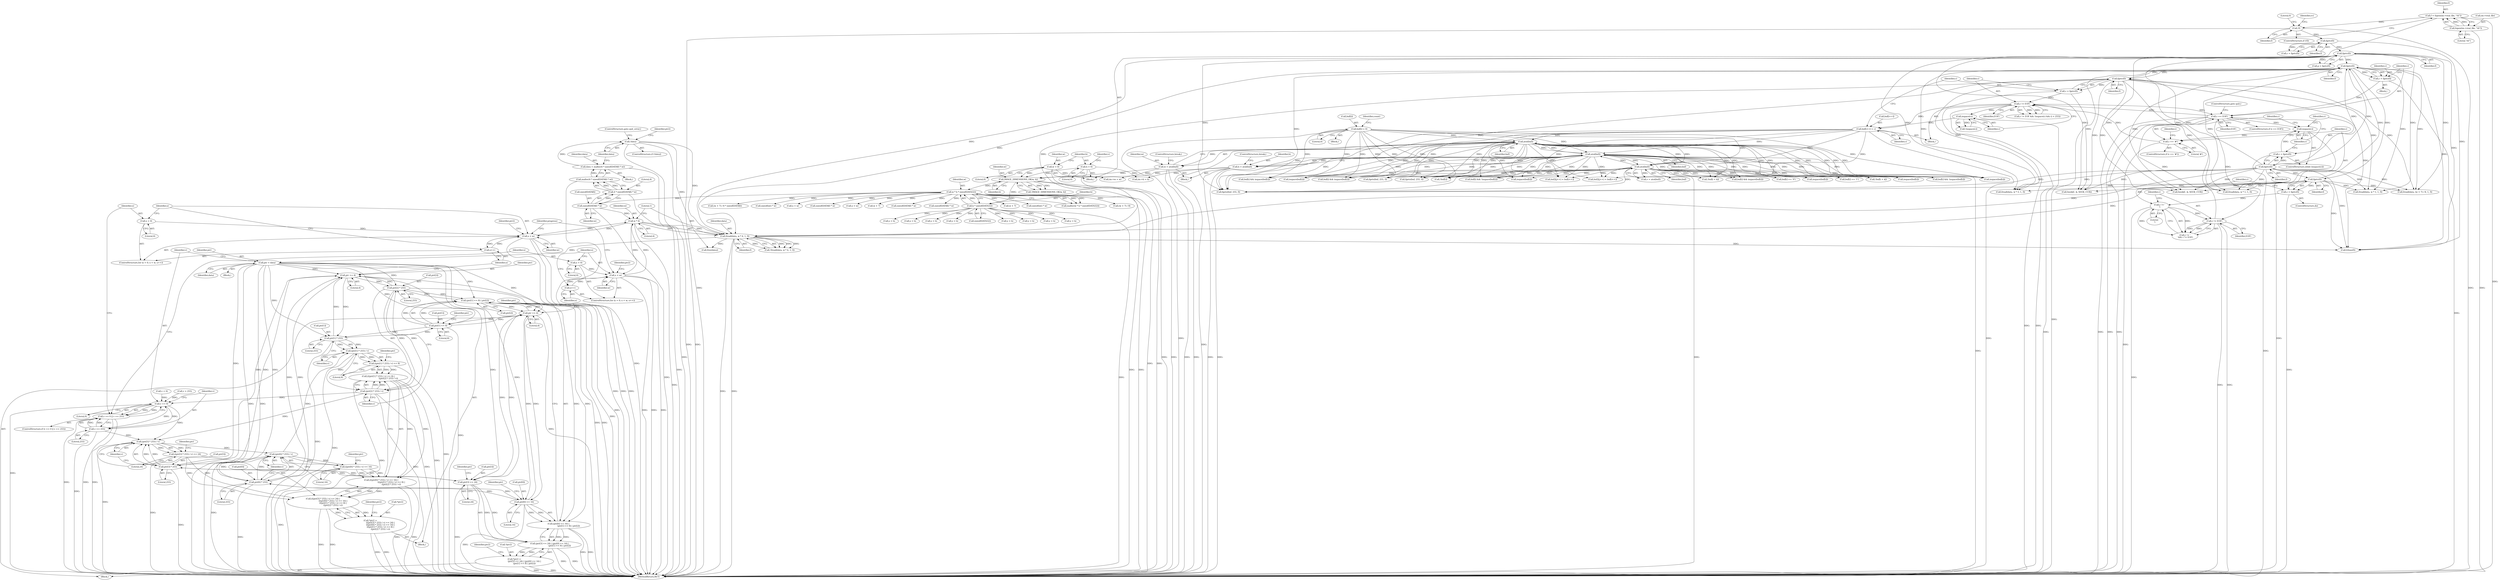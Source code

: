 digraph "0_enlightment_c21beaf1780cf3ca291735ae7d58a3dde63277a2@pointer" {
"1001729" [label="(Call,ptr += 4)"];
"1001721" [label="(Call,ptr[2] * 255)"];
"1001729" [label="(Call,ptr += 4)"];
"1001713" [label="(Call,ptr[1] * 255)"];
"1001662" [label="(Call,ptr[1] << 8)"];
"1001672" [label="(Call,ptr += 4)"];
"1001650" [label="(Call,ptr[3] << 24)"];
"1001693" [label="(Call,ptr[3] * 255)"];
"1001624" [label="(Call,ptr = data)"];
"1001616" [label="(Call,fread(data, w * 4, 1, f))"];
"1001596" [label="(Call,!data)"];
"1001586" [label="(Call,data = malloc(4 * sizeof(DATA8) * w))"];
"1001588" [label="(Call,malloc(4 * sizeof(DATA8) * w))"];
"1001589" [label="(Call,4 * sizeof(DATA8) * w)"];
"1001591" [label="(Call,sizeof(DATA8) * w)"];
"1000427" [label="(Call,w * h * sizeof(DATA32))"];
"1000345" [label="(Call,IMAGE_DIMENSIONS_OK(w, h))"];
"1000149" [label="(Call,w = 0)"];
"1000307" [label="(Call,w = atoi(buf))"];
"1000309" [label="(Call,atoi(buf))"];
"1000283" [label="(Call,buf[i++] = c)"];
"1000277" [label="(Call,isspace(c))"];
"1000272" [label="(Call,c != EOF)"];
"1000289" [label="(Call,c = fgetc(f))"];
"1000291" [label="(Call,fgetc(f))"];
"1000233" [label="(Call,fgetc(f))"];
"1000255" [label="(Call,fgetc(f))"];
"1000245" [label="(Call,fgetc(f))"];
"1000201" [label="(Call,fgetc(f))"];
"1000192" [label="(Call,fgetc(f))"];
"1000183" [label="(Call,!f)"];
"1000175" [label="(Call,f = fopen(im->real_file, \"rb\"))"];
"1000177" [label="(Call,fopen(im->real_file, \"rb\"))"];
"1000248" [label="(Call,c == '#')"];
"1000241" [label="(Call,isspace(c))"];
"1000236" [label="(Call,c == EOF)"];
"1000231" [label="(Call,c = fgetc(f))"];
"1000261" [label="(Call,c != EOF)"];
"1000258" [label="(Call,c != '\n')"];
"1000253" [label="(Call,c = fgetc(f))"];
"1000243" [label="(Call,c = fgetc(f))"];
"1000315" [label="(Call,atoi(buf))"];
"1000296" [label="(Call,buf[i] = 0)"];
"1000321" [label="(Call,atoi(buf))"];
"1000153" [label="(Call,h = 0)"];
"1000313" [label="(Call,h = atoi(buf))"];
"1000429" [label="(Call,h * sizeof(DATA32))"];
"1001618" [label="(Call,w * 4)"];
"1001681" [label="(Call,x < w)"];
"1001678" [label="(Call,x = 0)"];
"1001684" [label="(Call,x++)"];
"1001640" [label="(Call,x < w)"];
"1001637" [label="(Call,x = 0)"];
"1001643" [label="(Call,x++)"];
"1001661" [label="(Call,(ptr[1] << 8) | ptr[2])"];
"1001656" [label="(Call,ptr[0] << 16)"];
"1001703" [label="(Call,ptr[0] * 255)"];
"1001649" [label="(Call,(ptr[3] << 24) | (ptr[0] << 16) |\n                               (ptr[1] << 8) | ptr[2])"];
"1001646" [label="(Call,*ptr2 =\n                               (ptr[3] << 24) | (ptr[0] << 16) |\n                               (ptr[1] << 8) | ptr[2])"];
"1001655" [label="(Call,(ptr[0] << 16) |\n                               (ptr[1] << 8) | ptr[2])"];
"1001702" [label="(Call,(ptr[0] * 255) / v)"];
"1001701" [label="(Call,((ptr[0] * 255) / v) << 16)"];
"1001700" [label="(Call,(((ptr[0] * 255) / v) << 16) |\n                               (((ptr[1] * 255) / v) << 8) |\n                               ((ptr[2] * 255) / v))"];
"1001690" [label="(Call,(((ptr[3] * 255) / v) << 24) |\n                               (((ptr[0] * 255) / v) << 16) |\n                               (((ptr[1] * 255) / v) << 8) |\n                               ((ptr[2] * 255) / v))"];
"1001687" [label="(Call,*ptr2 =\n                               (((ptr[3] * 255) / v) << 24) |\n                               (((ptr[0] * 255) / v) << 16) |\n                               (((ptr[1] * 255) / v) << 8) |\n                               ((ptr[2] * 255) / v))"];
"1001712" [label="(Call,(ptr[1] * 255) / v)"];
"1001711" [label="(Call,((ptr[1] * 255) / v) << 8)"];
"1001710" [label="(Call,(((ptr[1] * 255) / v) << 8) |\n                               ((ptr[2] * 255) / v))"];
"1001720" [label="(Call,(ptr[2] * 255) / v)"];
"1001629" [label="(Call,v == 0)"];
"1001628" [label="(Call,v == 0 || v == 255)"];
"1001632" [label="(Call,v == 255)"];
"1001692" [label="(Call,(ptr[3] * 255) / v)"];
"1001691" [label="(Call,((ptr[3] * 255) / v) << 24)"];
"1001714" [label="(Call,ptr[1])"];
"1000426" [label="(Call,malloc(w * h * sizeof(DATA32)))"];
"1000230" [label="(Block,)"];
"1001658" [label="(Identifier,ptr)"];
"1001650" [label="(Call,ptr[3] << 24)"];
"1000486" [label="(Call,buf[i] && isspace(buf[i]))"];
"1001587" [label="(Identifier,data)"];
"1001592" [label="(Call,sizeof(DATA8))"];
"1000890" [label="(Call,isspace(buf[i]))"];
"1001634" [label="(Literal,255)"];
"1001057" [label="(Call,y < h)"];
"1000273" [label="(Identifier,c)"];
"1000329" [label="(Call,v > 255)"];
"1000317" [label="(ControlStructure,break;)"];
"1001683" [label="(Identifier,w)"];
"1001067" [label="(Call,(w + 7) / 8)"];
"1001624" [label="(Call,ptr = data)"];
"1000811" [label="(Call,y < h)"];
"1001719" [label="(Literal,8)"];
"1001645" [label="(Block,)"];
"1001626" [label="(Identifier,data)"];
"1001617" [label="(Identifier,data)"];
"1000885" [label="(Call,buf[i] && !isspace(buf[i]))"];
"1000310" [label="(Identifier,buf)"];
"1000284" [label="(Call,buf[i++])"];
"1001693" [label="(Call,ptr[3] * 255)"];
"1001595" [label="(ControlStructure,if (!data))"];
"1000427" [label="(Call,w * h * sizeof(DATA32))"];
"1000276" [label="(Call,!isspace(c))"];
"1000149" [label="(Call,w = 0)"];
"1000253" [label="(Call,c = fgetc(f))"];
"1001324" [label="(Call,fread(data, w * 3, 1, f))"];
"1000616" [label="(Call,fgets(buf, 255, f))"];
"1001677" [label="(ControlStructure,for (x = 0; x < w; x++))"];
"1001763" [label="(Call,free(data))"];
"1001718" [label="(Identifier,v)"];
"1000490" [label="(Call,isspace(buf[i]))"];
"1000245" [label="(Call,fgetc(f))"];
"1001597" [label="(Identifier,data)"];
"1000235" [label="(ControlStructure,if (c == EOF))"];
"1000260" [label="(Literal,'\n')"];
"1001679" [label="(Identifier,x)"];
"1001646" [label="(Call,*ptr2 =\n                               (ptr[3] << 24) | (ptr[0] << 16) |\n                               (ptr[1] << 8) | ptr[2])"];
"1000646" [label="(Call,buf2[j++] = buf[i++])"];
"1001660" [label="(Literal,16)"];
"1001671" [label="(Identifier,ptr2)"];
"1001707" [label="(Literal,255)"];
"1001622" [label="(Identifier,f)"];
"1001598" [label="(ControlStructure,goto quit_error;)"];
"1000244" [label="(Identifier,c)"];
"1001722" [label="(Call,ptr[2])"];
"1000190" [label="(Call,c = fgetc(f))"];
"1000307" [label="(Call,w = atoi(buf))"];
"1001725" [label="(Literal,255)"];
"1001692" [label="(Call,(ptr[3] * 255) / v)"];
"1000878" [label="(Call,isspace(buf[i]))"];
"1001770" [label="(MethodReturn,RET)"];
"1001730" [label="(Identifier,ptr)"];
"1000291" [label="(Call,fgetc(f))"];
"1001726" [label="(Identifier,v)"];
"1000258" [label="(Call,c != '\n')"];
"1001641" [label="(Identifier,x)"];
"1001637" [label="(Call,x = 0)"];
"1001667" [label="(Call,ptr[2])"];
"1000239" [label="(ControlStructure,goto quit;)"];
"1001639" [label="(Literal,0)"];
"1000201" [label="(Call,fgetc(f))"];
"1001644" [label="(Identifier,x)"];
"1000637" [label="(Call,buf[i] && !isspace(buf[i]))"];
"1001710" [label="(Call,(((ptr[1] * 255) / v) << 8) |\n                               ((ptr[2] * 255) / v))"];
"1001713" [label="(Call,ptr[1] * 255)"];
"1000246" [label="(Identifier,f)"];
"1000178" [label="(Call,im->real_file)"];
"1000271" [label="(Call,c != EOF && !isspace(c) && (i < 255))"];
"1001036" [label="(Call,(w + 7) / 8 * sizeof(DATA8))"];
"1001721" [label="(Call,ptr[2] * 255)"];
"1000598" [label="(Call,!buf[i + k])"];
"1000546" [label="(Call,sizeof(int) * w)"];
"1000272" [label="(Call,c != EOF)"];
"1000155" [label="(Literal,0)"];
"1000302" [label="(Identifier,count)"];
"1000186" [label="(Literal,0)"];
"1001672" [label="(Call,ptr += 4)"];
"1001654" [label="(Literal,24)"];
"1001600" [label="(Identifier,ptr2)"];
"1001640" [label="(Call,x < w)"];
"1001655" [label="(Call,(ptr[0] << 16) |\n                               (ptr[1] << 8) | ptr[2])"];
"1001629" [label="(Call,v == 0)"];
"1001661" [label="(Call,(ptr[1] << 8) | ptr[2])"];
"1000193" [label="(Identifier,f)"];
"1000513" [label="(Call,buf[i] == '0')"];
"1000338" [label="(Call,im->h = h)"];
"1001702" [label="(Call,(ptr[0] * 255) / v)"];
"1001596" [label="(Call,!data)"];
"1000300" [label="(Literal,0)"];
"1001717" [label="(Literal,255)"];
"1000642" [label="(Call,isspace(buf[i]))"];
"1000274" [label="(Identifier,EOF)"];
"1000261" [label="(Call,c != EOF)"];
"1000248" [label="(Call,c == '#')"];
"1000455" [label="(Call,y < h)"];
"1001632" [label="(Call,v == 255)"];
"1001065" [label="(Call,fread(data, (w + 7) / 8, 1, f))"];
"1000309" [label="(Call,atoi(buf))"];
"1001699" [label="(Literal,24)"];
"1000465" [label="(Call,x < w)"];
"1000238" [label="(Identifier,EOF)"];
"1000296" [label="(Call,buf[i] = 0)"];
"1001689" [label="(Identifier,ptr2)"];
"1001685" [label="(Identifier,x)"];
"1000181" [label="(Literal,\"rb\")"];
"1001680" [label="(Literal,0)"];
"1000154" [label="(Identifier,h)"];
"1000199" [label="(Call,p = fgetc(f))"];
"1000242" [label="(Identifier,c)"];
"1000315" [label="(Call,atoi(buf))"];
"1001638" [label="(Identifier,x)"];
"1001709" [label="(Literal,16)"];
"1001729" [label="(Call,ptr += 4)"];
"1001299" [label="(Call,sizeof(DATA8) * w)"];
"1000429" [label="(Call,h * sizeof(DATA32))"];
"1000177" [label="(Call,fopen(im->real_file, \"rb\"))"];
"1000241" [label="(Call,isspace(c))"];
"1001616" [label="(Call,fread(data, w * 4, 1, f))"];
"1001636" [label="(ControlStructure,for (x = 0; x < w; x++))"];
"1000237" [label="(Identifier,c)"];
"1000176" [label="(Identifier,f)"];
"1001657" [label="(Call,ptr[0])"];
"1000428" [label="(Identifier,w)"];
"1001169" [label="(Call,y < h)"];
"1001618" [label="(Call,w * 4)"];
"1001642" [label="(Identifier,w)"];
"1001625" [label="(Identifier,ptr)"];
"1001674" [label="(Literal,4)"];
"1000247" [label="(ControlStructure,if (c == '#'))"];
"1000431" [label="(Call,sizeof(DATA32))"];
"1001688" [label="(Call,*ptr2)"];
"1001619" [label="(Identifier,w)"];
"1000134" [label="(Block,)"];
"1000236" [label="(Call,c == EOF)"];
"1001588" [label="(Call,malloc(4 * sizeof(DATA8) * w))"];
"1001666" [label="(Literal,8)"];
"1000321" [label="(Call,atoi(buf))"];
"1000502" [label="(Call,buf[i] == '1')"];
"1001700" [label="(Call,(((ptr[0] * 255) / v) << 16) |\n                               (((ptr[1] * 255) / v) << 8) |\n                               ((ptr[2] * 255) / v))"];
"1000234" [label="(Identifier,f)"];
"1000277" [label="(Call,isspace(c))"];
"1001711" [label="(Call,((ptr[1] * 255) / v) << 8)"];
"1001631" [label="(Literal,0)"];
"1000345" [label="(Call,IMAGE_DIMENSIONS_OK(w, h))"];
"1001082" [label="(Call,x < w)"];
"1000288" [label="(Identifier,c)"];
"1000290" [label="(Identifier,c)"];
"1001620" [label="(Literal,4)"];
"1000314" [label="(Identifier,h)"];
"1000344" [label="(Call,!IMAGE_DIMENSIONS_OK(w, h))"];
"1000894" [label="(Call,buf2[j++] = buf[i++])"];
"1001766" [label="(Call,fclose(f))"];
"1000254" [label="(Identifier,c)"];
"1000322" [label="(Identifier,buf)"];
"1001608" [label="(Call,y < h)"];
"1001723" [label="(Identifier,ptr)"];
"1000233" [label="(Call,fgetc(f))"];
"1001715" [label="(Identifier,ptr)"];
"1000202" [label="(Identifier,f)"];
"1001731" [label="(Literal,4)"];
"1000192" [label="(Call,fgetc(f))"];
"1000240" [label="(ControlStructure,while (isspace(c)))"];
"1001691" [label="(Call,((ptr[3] * 255) / v) << 24)"];
"1001621" [label="(Literal,1)"];
"1001068" [label="(Call,w + 7)"];
"1000347" [label="(Identifier,h)"];
"1000856" [label="(Call,fseek(f, -k, SEEK_CUR))"];
"1000295" [label="(Block,)"];
"1000150" [label="(Identifier,w)"];
"1001643" [label="(Call,x++)"];
"1000874" [label="(Call,buf[i] && isspace(buf[i]))"];
"1001615" [label="(Call,!fread(data, w * 4, 1, f))"];
"1001649" [label="(Call,(ptr[3] << 24) | (ptr[0] << 16) |\n                               (ptr[1] << 8) | ptr[2])"];
"1000268" [label="(Identifier,i)"];
"1001681" [label="(Call,x < w)"];
"1001465" [label="(Call,y < h)"];
"1001673" [label="(Identifier,ptr)"];
"1001697" [label="(Literal,255)"];
"1001590" [label="(Literal,4)"];
"1000278" [label="(Identifier,c)"];
"1000316" [label="(Identifier,buf)"];
"1001037" [label="(Call,w + 7)"];
"1000232" [label="(Identifier,c)"];
"1000569" [label="(Call,y < h)"];
"1001648" [label="(Identifier,ptr2)"];
"1001647" [label="(Call,*ptr2)"];
"1000257" [label="(Call,c != '\n' && c != EOF)"];
"1000255" [label="(Call,fgetc(f))"];
"1001594" [label="(Identifier,w)"];
"1001656" [label="(Call,ptr[0] << 16)"];
"1000333" [label="(Call,im->w = w)"];
"1000846" [label="(Call,!buf[i + k])"];
"1000259" [label="(Identifier,c)"];
"1001686" [label="(Block,)"];
"1000630" [label="(Call,isspace(buf[i]))"];
"1001690" [label="(Call,(((ptr[3] * 255) / v) << 24) |\n                               (((ptr[0] * 255) / v) << 16) |\n                               (((ptr[1] * 255) / v) << 8) |\n                               ((ptr[2] * 255) / v))"];
"1001728" [label="(Identifier,ptr2)"];
"1001613" [label="(Block,)"];
"1000283" [label="(Call,buf[i++] = c)"];
"1000231" [label="(Call,c = fgetc(f))"];
"1000158" [label="(Identifier,v)"];
"1001591" [label="(Call,sizeof(DATA8) * w)"];
"1000175" [label="(Call,f = fopen(im->real_file, \"rb\"))"];
"1001633" [label="(Identifier,v)"];
"1000864" [label="(Call,fgets(buf, 255, f))"];
"1001712" [label="(Call,(ptr[1] * 255) / v)"];
"1000346" [label="(Identifier,w)"];
"1000183" [label="(Call,!f)"];
"1001662" [label="(Call,ptr[1] << 8)"];
"1000319" [label="(Call,v = atoi(buf))"];
"1000153" [label="(Call,h = 0)"];
"1000263" [label="(Identifier,EOF)"];
"1001703" [label="(Call,ptr[0] * 255)"];
"1001651" [label="(Call,ptr[3])"];
"1000311" [label="(ControlStructure,break;)"];
"1001586" [label="(Call,data = malloc(4 * sizeof(DATA8) * w))"];
"1000262" [label="(Identifier,c)"];
"1001704" [label="(Call,ptr[0])"];
"1000249" [label="(Identifier,c)"];
"1001473" [label="(Call,fread(data, w * 1, 1, f))"];
"1001630" [label="(Identifier,v)"];
"1000256" [label="(Identifier,f)"];
"1000188" [label="(Identifier,rc)"];
"1000477" [label="(Call,fgets(buf, 255, f))"];
"1001664" [label="(Identifier,ptr)"];
"1001698" [label="(Identifier,v)"];
"1001152" [label="(Call,sizeof(DATA8) * w)"];
"1000313" [label="(Call,h = atoi(buf))"];
"1000282" [label="(Block,)"];
"1000182" [label="(ControlStructure,if (!f))"];
"1001448" [label="(Call,sizeof(DATA8) * w)"];
"1000441" [label="(Block,)"];
"1001628" [label="(Call,v == 0 || v == 255)"];
"1001177" [label="(Call,fread(data, w * 1, 1, f))"];
"1000788" [label="(Call,sizeof(int) * w)"];
"1000608" [label="(Call,fseek(f, -k, SEEK_CUR))"];
"1000151" [label="(Literal,0)"];
"1001734" [label="(Identifier,progress)"];
"1001627" [label="(ControlStructure,if (v == 0 || v == 255))"];
"1001684" [label="(Call,x++)"];
"1001316" [label="(Call,y < h)"];
"1001663" [label="(Call,ptr[1])"];
"1000289" [label="(Call,c = fgetc(f))"];
"1000470" [label="(Call,!buf[i])"];
"1001678" [label="(Call,x = 0)"];
"1000243" [label="(Call,c = fgetc(f))"];
"1000184" [label="(Identifier,f)"];
"1001694" [label="(Call,ptr[3])"];
"1000326" [label="(Call,v < 0)"];
"1001687" [label="(Call,*ptr2 =\n                               (((ptr[3] * 255) / v) << 24) |\n                               (((ptr[0] * 255) / v) << 16) |\n                               (((ptr[1] * 255) / v) << 8) |\n                               ((ptr[2] * 255) / v))"];
"1000626" [label="(Call,buf[i] && isspace(buf[i]))"];
"1001705" [label="(Identifier,ptr)"];
"1000292" [label="(Identifier,f)"];
"1001708" [label="(Identifier,v)"];
"1001589" [label="(Call,4 * sizeof(DATA8) * w)"];
"1000297" [label="(Call,buf[i])"];
"1001701" [label="(Call,((ptr[0] * 255) / v) << 16)"];
"1000250" [label="(Literal,'#')"];
"1000305" [label="(Block,)"];
"1000430" [label="(Identifier,h)"];
"1001720" [label="(Call,(ptr[2] * 255) / v)"];
"1001668" [label="(Identifier,ptr)"];
"1000308" [label="(Identifier,w)"];
"1001682" [label="(Identifier,x)"];
"1000252" [label="(ControlStructure,do)"];
"1001729" -> "1001686"  [label="AST: "];
"1001729" -> "1001731"  [label="CFG: "];
"1001730" -> "1001729"  [label="AST: "];
"1001731" -> "1001729"  [label="AST: "];
"1001685" -> "1001729"  [label="CFG: "];
"1001729" -> "1001770"  [label="DDG: "];
"1001729" -> "1001693"  [label="DDG: "];
"1001729" -> "1001703"  [label="DDG: "];
"1001729" -> "1001713"  [label="DDG: "];
"1001729" -> "1001721"  [label="DDG: "];
"1001721" -> "1001729"  [label="DDG: "];
"1001713" -> "1001729"  [label="DDG: "];
"1001703" -> "1001729"  [label="DDG: "];
"1001693" -> "1001729"  [label="DDG: "];
"1001624" -> "1001729"  [label="DDG: "];
"1001721" -> "1001720"  [label="AST: "];
"1001721" -> "1001725"  [label="CFG: "];
"1001722" -> "1001721"  [label="AST: "];
"1001725" -> "1001721"  [label="AST: "];
"1001726" -> "1001721"  [label="CFG: "];
"1001721" -> "1001770"  [label="DDG: "];
"1001721" -> "1001661"  [label="DDG: "];
"1001721" -> "1001720"  [label="DDG: "];
"1001721" -> "1001720"  [label="DDG: "];
"1001661" -> "1001721"  [label="DDG: "];
"1001624" -> "1001721"  [label="DDG: "];
"1001713" -> "1001712"  [label="AST: "];
"1001713" -> "1001717"  [label="CFG: "];
"1001714" -> "1001713"  [label="AST: "];
"1001717" -> "1001713"  [label="AST: "];
"1001718" -> "1001713"  [label="CFG: "];
"1001713" -> "1001770"  [label="DDG: "];
"1001713" -> "1001662"  [label="DDG: "];
"1001713" -> "1001712"  [label="DDG: "];
"1001713" -> "1001712"  [label="DDG: "];
"1001662" -> "1001713"  [label="DDG: "];
"1001624" -> "1001713"  [label="DDG: "];
"1001662" -> "1001661"  [label="AST: "];
"1001662" -> "1001666"  [label="CFG: "];
"1001663" -> "1001662"  [label="AST: "];
"1001666" -> "1001662"  [label="AST: "];
"1001668" -> "1001662"  [label="CFG: "];
"1001662" -> "1001770"  [label="DDG: "];
"1001662" -> "1001661"  [label="DDG: "];
"1001662" -> "1001661"  [label="DDG: "];
"1001672" -> "1001662"  [label="DDG: "];
"1001624" -> "1001662"  [label="DDG: "];
"1001662" -> "1001672"  [label="DDG: "];
"1001672" -> "1001645"  [label="AST: "];
"1001672" -> "1001674"  [label="CFG: "];
"1001673" -> "1001672"  [label="AST: "];
"1001674" -> "1001672"  [label="AST: "];
"1001644" -> "1001672"  [label="CFG: "];
"1001672" -> "1001770"  [label="DDG: "];
"1001672" -> "1001650"  [label="DDG: "];
"1001672" -> "1001656"  [label="DDG: "];
"1001672" -> "1001661"  [label="DDG: "];
"1001650" -> "1001672"  [label="DDG: "];
"1001661" -> "1001672"  [label="DDG: "];
"1001624" -> "1001672"  [label="DDG: "];
"1001656" -> "1001672"  [label="DDG: "];
"1001650" -> "1001649"  [label="AST: "];
"1001650" -> "1001654"  [label="CFG: "];
"1001651" -> "1001650"  [label="AST: "];
"1001654" -> "1001650"  [label="AST: "];
"1001658" -> "1001650"  [label="CFG: "];
"1001650" -> "1001770"  [label="DDG: "];
"1001650" -> "1001649"  [label="DDG: "];
"1001650" -> "1001649"  [label="DDG: "];
"1001693" -> "1001650"  [label="DDG: "];
"1001624" -> "1001650"  [label="DDG: "];
"1001650" -> "1001693"  [label="DDG: "];
"1001693" -> "1001692"  [label="AST: "];
"1001693" -> "1001697"  [label="CFG: "];
"1001694" -> "1001693"  [label="AST: "];
"1001697" -> "1001693"  [label="AST: "];
"1001698" -> "1001693"  [label="CFG: "];
"1001693" -> "1001770"  [label="DDG: "];
"1001693" -> "1001692"  [label="DDG: "];
"1001693" -> "1001692"  [label="DDG: "];
"1001624" -> "1001693"  [label="DDG: "];
"1001624" -> "1001613"  [label="AST: "];
"1001624" -> "1001626"  [label="CFG: "];
"1001625" -> "1001624"  [label="AST: "];
"1001626" -> "1001624"  [label="AST: "];
"1001630" -> "1001624"  [label="CFG: "];
"1001624" -> "1001770"  [label="DDG: "];
"1001624" -> "1001770"  [label="DDG: "];
"1001616" -> "1001624"  [label="DDG: "];
"1001624" -> "1001656"  [label="DDG: "];
"1001624" -> "1001661"  [label="DDG: "];
"1001624" -> "1001703"  [label="DDG: "];
"1001616" -> "1001615"  [label="AST: "];
"1001616" -> "1001622"  [label="CFG: "];
"1001617" -> "1001616"  [label="AST: "];
"1001618" -> "1001616"  [label="AST: "];
"1001621" -> "1001616"  [label="AST: "];
"1001622" -> "1001616"  [label="AST: "];
"1001615" -> "1001616"  [label="CFG: "];
"1001616" -> "1001770"  [label="DDG: "];
"1001616" -> "1001770"  [label="DDG: "];
"1001616" -> "1001615"  [label="DDG: "];
"1001616" -> "1001615"  [label="DDG: "];
"1001616" -> "1001615"  [label="DDG: "];
"1001616" -> "1001615"  [label="DDG: "];
"1001596" -> "1001616"  [label="DDG: "];
"1001618" -> "1001616"  [label="DDG: "];
"1001618" -> "1001616"  [label="DDG: "];
"1000291" -> "1001616"  [label="DDG: "];
"1000233" -> "1001616"  [label="DDG: "];
"1000255" -> "1001616"  [label="DDG: "];
"1000245" -> "1001616"  [label="DDG: "];
"1000201" -> "1001616"  [label="DDG: "];
"1001616" -> "1001763"  [label="DDG: "];
"1001616" -> "1001766"  [label="DDG: "];
"1001596" -> "1001595"  [label="AST: "];
"1001596" -> "1001597"  [label="CFG: "];
"1001597" -> "1001596"  [label="AST: "];
"1001598" -> "1001596"  [label="CFG: "];
"1001600" -> "1001596"  [label="CFG: "];
"1001596" -> "1001770"  [label="DDG: "];
"1001596" -> "1001770"  [label="DDG: "];
"1001586" -> "1001596"  [label="DDG: "];
"1001596" -> "1001763"  [label="DDG: "];
"1001586" -> "1000441"  [label="AST: "];
"1001586" -> "1001588"  [label="CFG: "];
"1001587" -> "1001586"  [label="AST: "];
"1001588" -> "1001586"  [label="AST: "];
"1001597" -> "1001586"  [label="CFG: "];
"1001586" -> "1001770"  [label="DDG: "];
"1001588" -> "1001586"  [label="DDG: "];
"1001588" -> "1001589"  [label="CFG: "];
"1001589" -> "1001588"  [label="AST: "];
"1001588" -> "1001770"  [label="DDG: "];
"1001589" -> "1001588"  [label="DDG: "];
"1001589" -> "1001588"  [label="DDG: "];
"1001589" -> "1001591"  [label="CFG: "];
"1001590" -> "1001589"  [label="AST: "];
"1001591" -> "1001589"  [label="AST: "];
"1001589" -> "1001770"  [label="DDG: "];
"1001591" -> "1001589"  [label="DDG: "];
"1001591" -> "1001594"  [label="CFG: "];
"1001592" -> "1001591"  [label="AST: "];
"1001594" -> "1001591"  [label="AST: "];
"1001591" -> "1001770"  [label="DDG: "];
"1000427" -> "1001591"  [label="DDG: "];
"1001591" -> "1001618"  [label="DDG: "];
"1000427" -> "1000426"  [label="AST: "];
"1000427" -> "1000429"  [label="CFG: "];
"1000428" -> "1000427"  [label="AST: "];
"1000429" -> "1000427"  [label="AST: "];
"1000426" -> "1000427"  [label="CFG: "];
"1000427" -> "1001770"  [label="DDG: "];
"1000427" -> "1001770"  [label="DDG: "];
"1000427" -> "1000426"  [label="DDG: "];
"1000427" -> "1000426"  [label="DDG: "];
"1000345" -> "1000427"  [label="DDG: "];
"1000429" -> "1000427"  [label="DDG: "];
"1000427" -> "1000465"  [label="DDG: "];
"1000427" -> "1000546"  [label="DDG: "];
"1000427" -> "1000788"  [label="DDG: "];
"1000427" -> "1001036"  [label="DDG: "];
"1000427" -> "1001037"  [label="DDG: "];
"1000427" -> "1001067"  [label="DDG: "];
"1000427" -> "1001068"  [label="DDG: "];
"1000427" -> "1001082"  [label="DDG: "];
"1000427" -> "1001152"  [label="DDG: "];
"1000427" -> "1001299"  [label="DDG: "];
"1000427" -> "1001448"  [label="DDG: "];
"1000345" -> "1000344"  [label="AST: "];
"1000345" -> "1000347"  [label="CFG: "];
"1000346" -> "1000345"  [label="AST: "];
"1000347" -> "1000345"  [label="AST: "];
"1000344" -> "1000345"  [label="CFG: "];
"1000345" -> "1001770"  [label="DDG: "];
"1000345" -> "1001770"  [label="DDG: "];
"1000345" -> "1000344"  [label="DDG: "];
"1000345" -> "1000344"  [label="DDG: "];
"1000149" -> "1000345"  [label="DDG: "];
"1000307" -> "1000345"  [label="DDG: "];
"1000153" -> "1000345"  [label="DDG: "];
"1000313" -> "1000345"  [label="DDG: "];
"1000345" -> "1000429"  [label="DDG: "];
"1000149" -> "1000134"  [label="AST: "];
"1000149" -> "1000151"  [label="CFG: "];
"1000150" -> "1000149"  [label="AST: "];
"1000151" -> "1000149"  [label="AST: "];
"1000154" -> "1000149"  [label="CFG: "];
"1000149" -> "1001770"  [label="DDG: "];
"1000149" -> "1000333"  [label="DDG: "];
"1000307" -> "1000305"  [label="AST: "];
"1000307" -> "1000309"  [label="CFG: "];
"1000308" -> "1000307"  [label="AST: "];
"1000309" -> "1000307"  [label="AST: "];
"1000311" -> "1000307"  [label="CFG: "];
"1000307" -> "1001770"  [label="DDG: "];
"1000307" -> "1001770"  [label="DDG: "];
"1000309" -> "1000307"  [label="DDG: "];
"1000307" -> "1000333"  [label="DDG: "];
"1000309" -> "1000310"  [label="CFG: "];
"1000310" -> "1000309"  [label="AST: "];
"1000309" -> "1001770"  [label="DDG: "];
"1000283" -> "1000309"  [label="DDG: "];
"1000315" -> "1000309"  [label="DDG: "];
"1000296" -> "1000309"  [label="DDG: "];
"1000321" -> "1000309"  [label="DDG: "];
"1000309" -> "1000315"  [label="DDG: "];
"1000309" -> "1000321"  [label="DDG: "];
"1000309" -> "1000470"  [label="DDG: "];
"1000309" -> "1000477"  [label="DDG: "];
"1000309" -> "1000486"  [label="DDG: "];
"1000309" -> "1000490"  [label="DDG: "];
"1000309" -> "1000502"  [label="DDG: "];
"1000309" -> "1000513"  [label="DDG: "];
"1000309" -> "1000598"  [label="DDG: "];
"1000309" -> "1000616"  [label="DDG: "];
"1000309" -> "1000626"  [label="DDG: "];
"1000309" -> "1000630"  [label="DDG: "];
"1000309" -> "1000637"  [label="DDG: "];
"1000309" -> "1000642"  [label="DDG: "];
"1000309" -> "1000646"  [label="DDG: "];
"1000309" -> "1000846"  [label="DDG: "];
"1000309" -> "1000864"  [label="DDG: "];
"1000309" -> "1000874"  [label="DDG: "];
"1000309" -> "1000878"  [label="DDG: "];
"1000309" -> "1000885"  [label="DDG: "];
"1000309" -> "1000890"  [label="DDG: "];
"1000309" -> "1000894"  [label="DDG: "];
"1000283" -> "1000282"  [label="AST: "];
"1000283" -> "1000288"  [label="CFG: "];
"1000284" -> "1000283"  [label="AST: "];
"1000288" -> "1000283"  [label="AST: "];
"1000290" -> "1000283"  [label="CFG: "];
"1000283" -> "1001770"  [label="DDG: "];
"1000277" -> "1000283"  [label="DDG: "];
"1000272" -> "1000283"  [label="DDG: "];
"1000283" -> "1000315"  [label="DDG: "];
"1000283" -> "1000321"  [label="DDG: "];
"1000283" -> "1000477"  [label="DDG: "];
"1000283" -> "1000616"  [label="DDG: "];
"1000283" -> "1000646"  [label="DDG: "];
"1000283" -> "1000864"  [label="DDG: "];
"1000283" -> "1000894"  [label="DDG: "];
"1000277" -> "1000276"  [label="AST: "];
"1000277" -> "1000278"  [label="CFG: "];
"1000278" -> "1000277"  [label="AST: "];
"1000276" -> "1000277"  [label="CFG: "];
"1000277" -> "1001770"  [label="DDG: "];
"1000277" -> "1000276"  [label="DDG: "];
"1000272" -> "1000277"  [label="DDG: "];
"1000272" -> "1000271"  [label="AST: "];
"1000272" -> "1000274"  [label="CFG: "];
"1000273" -> "1000272"  [label="AST: "];
"1000274" -> "1000272"  [label="AST: "];
"1000278" -> "1000272"  [label="CFG: "];
"1000271" -> "1000272"  [label="CFG: "];
"1000272" -> "1001770"  [label="DDG: "];
"1000272" -> "1001770"  [label="DDG: "];
"1000272" -> "1000236"  [label="DDG: "];
"1000272" -> "1000271"  [label="DDG: "];
"1000272" -> "1000271"  [label="DDG: "];
"1000289" -> "1000272"  [label="DDG: "];
"1000248" -> "1000272"  [label="DDG: "];
"1000236" -> "1000272"  [label="DDG: "];
"1000289" -> "1000282"  [label="AST: "];
"1000289" -> "1000291"  [label="CFG: "];
"1000290" -> "1000289"  [label="AST: "];
"1000291" -> "1000289"  [label="AST: "];
"1000273" -> "1000289"  [label="CFG: "];
"1000289" -> "1001770"  [label="DDG: "];
"1000291" -> "1000289"  [label="DDG: "];
"1000291" -> "1000292"  [label="CFG: "];
"1000292" -> "1000291"  [label="AST: "];
"1000291" -> "1000233"  [label="DDG: "];
"1000233" -> "1000291"  [label="DDG: "];
"1000245" -> "1000291"  [label="DDG: "];
"1000291" -> "1000477"  [label="DDG: "];
"1000291" -> "1000608"  [label="DDG: "];
"1000291" -> "1000856"  [label="DDG: "];
"1000291" -> "1001065"  [label="DDG: "];
"1000291" -> "1001177"  [label="DDG: "];
"1000291" -> "1001324"  [label="DDG: "];
"1000291" -> "1001473"  [label="DDG: "];
"1000291" -> "1001766"  [label="DDG: "];
"1000233" -> "1000231"  [label="AST: "];
"1000233" -> "1000234"  [label="CFG: "];
"1000234" -> "1000233"  [label="AST: "];
"1000231" -> "1000233"  [label="CFG: "];
"1000233" -> "1000231"  [label="DDG: "];
"1000255" -> "1000233"  [label="DDG: "];
"1000245" -> "1000233"  [label="DDG: "];
"1000201" -> "1000233"  [label="DDG: "];
"1000233" -> "1000245"  [label="DDG: "];
"1000233" -> "1000255"  [label="DDG: "];
"1000233" -> "1000477"  [label="DDG: "];
"1000233" -> "1000608"  [label="DDG: "];
"1000233" -> "1000856"  [label="DDG: "];
"1000233" -> "1001065"  [label="DDG: "];
"1000233" -> "1001177"  [label="DDG: "];
"1000233" -> "1001324"  [label="DDG: "];
"1000233" -> "1001473"  [label="DDG: "];
"1000233" -> "1001766"  [label="DDG: "];
"1000255" -> "1000253"  [label="AST: "];
"1000255" -> "1000256"  [label="CFG: "];
"1000256" -> "1000255"  [label="AST: "];
"1000253" -> "1000255"  [label="CFG: "];
"1000255" -> "1000253"  [label="DDG: "];
"1000245" -> "1000255"  [label="DDG: "];
"1000255" -> "1000477"  [label="DDG: "];
"1000255" -> "1000608"  [label="DDG: "];
"1000255" -> "1000856"  [label="DDG: "];
"1000255" -> "1001065"  [label="DDG: "];
"1000255" -> "1001177"  [label="DDG: "];
"1000255" -> "1001324"  [label="DDG: "];
"1000255" -> "1001473"  [label="DDG: "];
"1000255" -> "1001766"  [label="DDG: "];
"1000245" -> "1000243"  [label="AST: "];
"1000245" -> "1000246"  [label="CFG: "];
"1000246" -> "1000245"  [label="AST: "];
"1000243" -> "1000245"  [label="CFG: "];
"1000245" -> "1000243"  [label="DDG: "];
"1000245" -> "1000477"  [label="DDG: "];
"1000245" -> "1000608"  [label="DDG: "];
"1000245" -> "1000856"  [label="DDG: "];
"1000245" -> "1001065"  [label="DDG: "];
"1000245" -> "1001177"  [label="DDG: "];
"1000245" -> "1001324"  [label="DDG: "];
"1000245" -> "1001473"  [label="DDG: "];
"1000245" -> "1001766"  [label="DDG: "];
"1000201" -> "1000199"  [label="AST: "];
"1000201" -> "1000202"  [label="CFG: "];
"1000202" -> "1000201"  [label="AST: "];
"1000199" -> "1000201"  [label="CFG: "];
"1000201" -> "1000199"  [label="DDG: "];
"1000192" -> "1000201"  [label="DDG: "];
"1000201" -> "1000477"  [label="DDG: "];
"1000201" -> "1000608"  [label="DDG: "];
"1000201" -> "1000856"  [label="DDG: "];
"1000201" -> "1001065"  [label="DDG: "];
"1000201" -> "1001177"  [label="DDG: "];
"1000201" -> "1001324"  [label="DDG: "];
"1000201" -> "1001473"  [label="DDG: "];
"1000201" -> "1001766"  [label="DDG: "];
"1000192" -> "1000190"  [label="AST: "];
"1000192" -> "1000193"  [label="CFG: "];
"1000193" -> "1000192"  [label="AST: "];
"1000190" -> "1000192"  [label="CFG: "];
"1000192" -> "1000190"  [label="DDG: "];
"1000183" -> "1000192"  [label="DDG: "];
"1000192" -> "1001766"  [label="DDG: "];
"1000183" -> "1000182"  [label="AST: "];
"1000183" -> "1000184"  [label="CFG: "];
"1000184" -> "1000183"  [label="AST: "];
"1000186" -> "1000183"  [label="CFG: "];
"1000188" -> "1000183"  [label="CFG: "];
"1000183" -> "1001770"  [label="DDG: "];
"1000183" -> "1001770"  [label="DDG: "];
"1000175" -> "1000183"  [label="DDG: "];
"1000175" -> "1000134"  [label="AST: "];
"1000175" -> "1000177"  [label="CFG: "];
"1000176" -> "1000175"  [label="AST: "];
"1000177" -> "1000175"  [label="AST: "];
"1000184" -> "1000175"  [label="CFG: "];
"1000175" -> "1001770"  [label="DDG: "];
"1000177" -> "1000175"  [label="DDG: "];
"1000177" -> "1000175"  [label="DDG: "];
"1000177" -> "1000181"  [label="CFG: "];
"1000178" -> "1000177"  [label="AST: "];
"1000181" -> "1000177"  [label="AST: "];
"1000177" -> "1001770"  [label="DDG: "];
"1000248" -> "1000247"  [label="AST: "];
"1000248" -> "1000250"  [label="CFG: "];
"1000249" -> "1000248"  [label="AST: "];
"1000250" -> "1000248"  [label="AST: "];
"1000254" -> "1000248"  [label="CFG: "];
"1000268" -> "1000248"  [label="CFG: "];
"1000248" -> "1001770"  [label="DDG: "];
"1000241" -> "1000248"  [label="DDG: "];
"1000241" -> "1000240"  [label="AST: "];
"1000241" -> "1000242"  [label="CFG: "];
"1000242" -> "1000241"  [label="AST: "];
"1000244" -> "1000241"  [label="CFG: "];
"1000249" -> "1000241"  [label="CFG: "];
"1000241" -> "1001770"  [label="DDG: "];
"1000236" -> "1000241"  [label="DDG: "];
"1000243" -> "1000241"  [label="DDG: "];
"1000236" -> "1000235"  [label="AST: "];
"1000236" -> "1000238"  [label="CFG: "];
"1000237" -> "1000236"  [label="AST: "];
"1000238" -> "1000236"  [label="AST: "];
"1000239" -> "1000236"  [label="CFG: "];
"1000242" -> "1000236"  [label="CFG: "];
"1000236" -> "1001770"  [label="DDG: "];
"1000236" -> "1001770"  [label="DDG: "];
"1000236" -> "1001770"  [label="DDG: "];
"1000231" -> "1000236"  [label="DDG: "];
"1000261" -> "1000236"  [label="DDG: "];
"1000236" -> "1000261"  [label="DDG: "];
"1000231" -> "1000230"  [label="AST: "];
"1000232" -> "1000231"  [label="AST: "];
"1000237" -> "1000231"  [label="CFG: "];
"1000231" -> "1001770"  [label="DDG: "];
"1000261" -> "1000257"  [label="AST: "];
"1000261" -> "1000263"  [label="CFG: "];
"1000262" -> "1000261"  [label="AST: "];
"1000263" -> "1000261"  [label="AST: "];
"1000257" -> "1000261"  [label="CFG: "];
"1000261" -> "1001770"  [label="DDG: "];
"1000261" -> "1001770"  [label="DDG: "];
"1000261" -> "1000257"  [label="DDG: "];
"1000261" -> "1000257"  [label="DDG: "];
"1000258" -> "1000261"  [label="DDG: "];
"1000258" -> "1000257"  [label="AST: "];
"1000258" -> "1000260"  [label="CFG: "];
"1000259" -> "1000258"  [label="AST: "];
"1000260" -> "1000258"  [label="AST: "];
"1000262" -> "1000258"  [label="CFG: "];
"1000257" -> "1000258"  [label="CFG: "];
"1000258" -> "1001770"  [label="DDG: "];
"1000258" -> "1000257"  [label="DDG: "];
"1000258" -> "1000257"  [label="DDG: "];
"1000253" -> "1000258"  [label="DDG: "];
"1000253" -> "1000252"  [label="AST: "];
"1000254" -> "1000253"  [label="AST: "];
"1000259" -> "1000253"  [label="CFG: "];
"1000253" -> "1001770"  [label="DDG: "];
"1000243" -> "1000240"  [label="AST: "];
"1000244" -> "1000243"  [label="AST: "];
"1000242" -> "1000243"  [label="CFG: "];
"1000243" -> "1001770"  [label="DDG: "];
"1000315" -> "1000313"  [label="AST: "];
"1000315" -> "1000316"  [label="CFG: "];
"1000316" -> "1000315"  [label="AST: "];
"1000313" -> "1000315"  [label="CFG: "];
"1000315" -> "1001770"  [label="DDG: "];
"1000315" -> "1000313"  [label="DDG: "];
"1000296" -> "1000315"  [label="DDG: "];
"1000321" -> "1000315"  [label="DDG: "];
"1000315" -> "1000321"  [label="DDG: "];
"1000315" -> "1000470"  [label="DDG: "];
"1000315" -> "1000477"  [label="DDG: "];
"1000315" -> "1000486"  [label="DDG: "];
"1000315" -> "1000490"  [label="DDG: "];
"1000315" -> "1000502"  [label="DDG: "];
"1000315" -> "1000513"  [label="DDG: "];
"1000315" -> "1000598"  [label="DDG: "];
"1000315" -> "1000616"  [label="DDG: "];
"1000315" -> "1000626"  [label="DDG: "];
"1000315" -> "1000630"  [label="DDG: "];
"1000315" -> "1000637"  [label="DDG: "];
"1000315" -> "1000642"  [label="DDG: "];
"1000315" -> "1000646"  [label="DDG: "];
"1000315" -> "1000846"  [label="DDG: "];
"1000315" -> "1000864"  [label="DDG: "];
"1000315" -> "1000874"  [label="DDG: "];
"1000315" -> "1000878"  [label="DDG: "];
"1000315" -> "1000885"  [label="DDG: "];
"1000315" -> "1000890"  [label="DDG: "];
"1000315" -> "1000894"  [label="DDG: "];
"1000296" -> "1000295"  [label="AST: "];
"1000296" -> "1000300"  [label="CFG: "];
"1000297" -> "1000296"  [label="AST: "];
"1000300" -> "1000296"  [label="AST: "];
"1000302" -> "1000296"  [label="CFG: "];
"1000296" -> "1001770"  [label="DDG: "];
"1000296" -> "1000321"  [label="DDG: "];
"1000296" -> "1000470"  [label="DDG: "];
"1000296" -> "1000616"  [label="DDG: "];
"1000296" -> "1000626"  [label="DDG: "];
"1000296" -> "1000630"  [label="DDG: "];
"1000296" -> "1000864"  [label="DDG: "];
"1000296" -> "1000874"  [label="DDG: "];
"1000296" -> "1000878"  [label="DDG: "];
"1000321" -> "1000319"  [label="AST: "];
"1000321" -> "1000322"  [label="CFG: "];
"1000322" -> "1000321"  [label="AST: "];
"1000319" -> "1000321"  [label="CFG: "];
"1000321" -> "1001770"  [label="DDG: "];
"1000321" -> "1000319"  [label="DDG: "];
"1000321" -> "1000470"  [label="DDG: "];
"1000321" -> "1000477"  [label="DDG: "];
"1000321" -> "1000486"  [label="DDG: "];
"1000321" -> "1000490"  [label="DDG: "];
"1000321" -> "1000502"  [label="DDG: "];
"1000321" -> "1000513"  [label="DDG: "];
"1000321" -> "1000598"  [label="DDG: "];
"1000321" -> "1000616"  [label="DDG: "];
"1000321" -> "1000626"  [label="DDG: "];
"1000321" -> "1000630"  [label="DDG: "];
"1000321" -> "1000637"  [label="DDG: "];
"1000321" -> "1000642"  [label="DDG: "];
"1000321" -> "1000646"  [label="DDG: "];
"1000321" -> "1000846"  [label="DDG: "];
"1000321" -> "1000864"  [label="DDG: "];
"1000321" -> "1000874"  [label="DDG: "];
"1000321" -> "1000878"  [label="DDG: "];
"1000321" -> "1000885"  [label="DDG: "];
"1000321" -> "1000890"  [label="DDG: "];
"1000321" -> "1000894"  [label="DDG: "];
"1000153" -> "1000134"  [label="AST: "];
"1000153" -> "1000155"  [label="CFG: "];
"1000154" -> "1000153"  [label="AST: "];
"1000155" -> "1000153"  [label="AST: "];
"1000158" -> "1000153"  [label="CFG: "];
"1000153" -> "1001770"  [label="DDG: "];
"1000153" -> "1000338"  [label="DDG: "];
"1000313" -> "1000305"  [label="AST: "];
"1000314" -> "1000313"  [label="AST: "];
"1000317" -> "1000313"  [label="CFG: "];
"1000313" -> "1001770"  [label="DDG: "];
"1000313" -> "1001770"  [label="DDG: "];
"1000313" -> "1000338"  [label="DDG: "];
"1000429" -> "1000431"  [label="CFG: "];
"1000430" -> "1000429"  [label="AST: "];
"1000431" -> "1000429"  [label="AST: "];
"1000429" -> "1001770"  [label="DDG: "];
"1000429" -> "1000455"  [label="DDG: "];
"1000429" -> "1000569"  [label="DDG: "];
"1000429" -> "1000811"  [label="DDG: "];
"1000429" -> "1001057"  [label="DDG: "];
"1000429" -> "1001169"  [label="DDG: "];
"1000429" -> "1001316"  [label="DDG: "];
"1000429" -> "1001465"  [label="DDG: "];
"1000429" -> "1001608"  [label="DDG: "];
"1001618" -> "1001620"  [label="CFG: "];
"1001619" -> "1001618"  [label="AST: "];
"1001620" -> "1001618"  [label="AST: "];
"1001621" -> "1001618"  [label="CFG: "];
"1001618" -> "1001770"  [label="DDG: "];
"1001681" -> "1001618"  [label="DDG: "];
"1001640" -> "1001618"  [label="DDG: "];
"1001618" -> "1001640"  [label="DDG: "];
"1001618" -> "1001681"  [label="DDG: "];
"1001681" -> "1001677"  [label="AST: "];
"1001681" -> "1001683"  [label="CFG: "];
"1001682" -> "1001681"  [label="AST: "];
"1001683" -> "1001681"  [label="AST: "];
"1001689" -> "1001681"  [label="CFG: "];
"1001734" -> "1001681"  [label="CFG: "];
"1001681" -> "1001770"  [label="DDG: "];
"1001681" -> "1001770"  [label="DDG: "];
"1001681" -> "1001770"  [label="DDG: "];
"1001678" -> "1001681"  [label="DDG: "];
"1001684" -> "1001681"  [label="DDG: "];
"1001681" -> "1001684"  [label="DDG: "];
"1001678" -> "1001677"  [label="AST: "];
"1001678" -> "1001680"  [label="CFG: "];
"1001679" -> "1001678"  [label="AST: "];
"1001680" -> "1001678"  [label="AST: "];
"1001682" -> "1001678"  [label="CFG: "];
"1001684" -> "1001677"  [label="AST: "];
"1001684" -> "1001685"  [label="CFG: "];
"1001685" -> "1001684"  [label="AST: "];
"1001682" -> "1001684"  [label="CFG: "];
"1001640" -> "1001636"  [label="AST: "];
"1001640" -> "1001642"  [label="CFG: "];
"1001641" -> "1001640"  [label="AST: "];
"1001642" -> "1001640"  [label="AST: "];
"1001648" -> "1001640"  [label="CFG: "];
"1001734" -> "1001640"  [label="CFG: "];
"1001640" -> "1001770"  [label="DDG: "];
"1001640" -> "1001770"  [label="DDG: "];
"1001640" -> "1001770"  [label="DDG: "];
"1001637" -> "1001640"  [label="DDG: "];
"1001643" -> "1001640"  [label="DDG: "];
"1001640" -> "1001643"  [label="DDG: "];
"1001637" -> "1001636"  [label="AST: "];
"1001637" -> "1001639"  [label="CFG: "];
"1001638" -> "1001637"  [label="AST: "];
"1001639" -> "1001637"  [label="AST: "];
"1001641" -> "1001637"  [label="CFG: "];
"1001643" -> "1001636"  [label="AST: "];
"1001643" -> "1001644"  [label="CFG: "];
"1001644" -> "1001643"  [label="AST: "];
"1001641" -> "1001643"  [label="CFG: "];
"1001661" -> "1001655"  [label="AST: "];
"1001661" -> "1001667"  [label="CFG: "];
"1001667" -> "1001661"  [label="AST: "];
"1001655" -> "1001661"  [label="CFG: "];
"1001661" -> "1001770"  [label="DDG: "];
"1001661" -> "1001770"  [label="DDG: "];
"1001661" -> "1001655"  [label="DDG: "];
"1001661" -> "1001655"  [label="DDG: "];
"1001656" -> "1001655"  [label="AST: "];
"1001656" -> "1001660"  [label="CFG: "];
"1001657" -> "1001656"  [label="AST: "];
"1001660" -> "1001656"  [label="AST: "];
"1001664" -> "1001656"  [label="CFG: "];
"1001656" -> "1001770"  [label="DDG: "];
"1001656" -> "1001655"  [label="DDG: "];
"1001656" -> "1001655"  [label="DDG: "];
"1001703" -> "1001656"  [label="DDG: "];
"1001656" -> "1001703"  [label="DDG: "];
"1001703" -> "1001702"  [label="AST: "];
"1001703" -> "1001707"  [label="CFG: "];
"1001704" -> "1001703"  [label="AST: "];
"1001707" -> "1001703"  [label="AST: "];
"1001708" -> "1001703"  [label="CFG: "];
"1001703" -> "1001770"  [label="DDG: "];
"1001703" -> "1001702"  [label="DDG: "];
"1001703" -> "1001702"  [label="DDG: "];
"1001649" -> "1001646"  [label="AST: "];
"1001649" -> "1001655"  [label="CFG: "];
"1001655" -> "1001649"  [label="AST: "];
"1001646" -> "1001649"  [label="CFG: "];
"1001649" -> "1001770"  [label="DDG: "];
"1001649" -> "1001770"  [label="DDG: "];
"1001649" -> "1001646"  [label="DDG: "];
"1001649" -> "1001646"  [label="DDG: "];
"1001655" -> "1001649"  [label="DDG: "];
"1001655" -> "1001649"  [label="DDG: "];
"1001646" -> "1001645"  [label="AST: "];
"1001647" -> "1001646"  [label="AST: "];
"1001671" -> "1001646"  [label="CFG: "];
"1001646" -> "1001770"  [label="DDG: "];
"1001646" -> "1001770"  [label="DDG: "];
"1001655" -> "1001770"  [label="DDG: "];
"1001655" -> "1001770"  [label="DDG: "];
"1001702" -> "1001701"  [label="AST: "];
"1001702" -> "1001708"  [label="CFG: "];
"1001708" -> "1001702"  [label="AST: "];
"1001709" -> "1001702"  [label="CFG: "];
"1001702" -> "1001770"  [label="DDG: "];
"1001702" -> "1001701"  [label="DDG: "];
"1001702" -> "1001701"  [label="DDG: "];
"1001692" -> "1001702"  [label="DDG: "];
"1001702" -> "1001712"  [label="DDG: "];
"1001701" -> "1001700"  [label="AST: "];
"1001701" -> "1001709"  [label="CFG: "];
"1001709" -> "1001701"  [label="AST: "];
"1001715" -> "1001701"  [label="CFG: "];
"1001701" -> "1001770"  [label="DDG: "];
"1001701" -> "1001700"  [label="DDG: "];
"1001701" -> "1001700"  [label="DDG: "];
"1001700" -> "1001690"  [label="AST: "];
"1001700" -> "1001710"  [label="CFG: "];
"1001710" -> "1001700"  [label="AST: "];
"1001690" -> "1001700"  [label="CFG: "];
"1001700" -> "1001770"  [label="DDG: "];
"1001700" -> "1001770"  [label="DDG: "];
"1001700" -> "1001690"  [label="DDG: "];
"1001700" -> "1001690"  [label="DDG: "];
"1001710" -> "1001700"  [label="DDG: "];
"1001710" -> "1001700"  [label="DDG: "];
"1001690" -> "1001687"  [label="AST: "];
"1001691" -> "1001690"  [label="AST: "];
"1001687" -> "1001690"  [label="CFG: "];
"1001690" -> "1001770"  [label="DDG: "];
"1001690" -> "1001770"  [label="DDG: "];
"1001690" -> "1001687"  [label="DDG: "];
"1001690" -> "1001687"  [label="DDG: "];
"1001691" -> "1001690"  [label="DDG: "];
"1001691" -> "1001690"  [label="DDG: "];
"1001687" -> "1001686"  [label="AST: "];
"1001688" -> "1001687"  [label="AST: "];
"1001728" -> "1001687"  [label="CFG: "];
"1001687" -> "1001770"  [label="DDG: "];
"1001687" -> "1001770"  [label="DDG: "];
"1001712" -> "1001711"  [label="AST: "];
"1001712" -> "1001718"  [label="CFG: "];
"1001718" -> "1001712"  [label="AST: "];
"1001719" -> "1001712"  [label="CFG: "];
"1001712" -> "1001770"  [label="DDG: "];
"1001712" -> "1001711"  [label="DDG: "];
"1001712" -> "1001711"  [label="DDG: "];
"1001712" -> "1001720"  [label="DDG: "];
"1001711" -> "1001710"  [label="AST: "];
"1001711" -> "1001719"  [label="CFG: "];
"1001719" -> "1001711"  [label="AST: "];
"1001723" -> "1001711"  [label="CFG: "];
"1001711" -> "1001770"  [label="DDG: "];
"1001711" -> "1001710"  [label="DDG: "];
"1001711" -> "1001710"  [label="DDG: "];
"1001710" -> "1001720"  [label="CFG: "];
"1001720" -> "1001710"  [label="AST: "];
"1001710" -> "1001770"  [label="DDG: "];
"1001710" -> "1001770"  [label="DDG: "];
"1001720" -> "1001710"  [label="DDG: "];
"1001720" -> "1001710"  [label="DDG: "];
"1001720" -> "1001726"  [label="CFG: "];
"1001726" -> "1001720"  [label="AST: "];
"1001720" -> "1001770"  [label="DDG: "];
"1001720" -> "1001770"  [label="DDG: "];
"1001720" -> "1001629"  [label="DDG: "];
"1001720" -> "1001692"  [label="DDG: "];
"1001629" -> "1001628"  [label="AST: "];
"1001629" -> "1001631"  [label="CFG: "];
"1001630" -> "1001629"  [label="AST: "];
"1001631" -> "1001629"  [label="AST: "];
"1001633" -> "1001629"  [label="CFG: "];
"1001628" -> "1001629"  [label="CFG: "];
"1001629" -> "1001770"  [label="DDG: "];
"1001629" -> "1001628"  [label="DDG: "];
"1001629" -> "1001628"  [label="DDG: "];
"1001632" -> "1001629"  [label="DDG: "];
"1000329" -> "1001629"  [label="DDG: "];
"1000326" -> "1001629"  [label="DDG: "];
"1001629" -> "1001632"  [label="DDG: "];
"1001629" -> "1001692"  [label="DDG: "];
"1001628" -> "1001627"  [label="AST: "];
"1001628" -> "1001632"  [label="CFG: "];
"1001632" -> "1001628"  [label="AST: "];
"1001638" -> "1001628"  [label="CFG: "];
"1001679" -> "1001628"  [label="CFG: "];
"1001628" -> "1001770"  [label="DDG: "];
"1001628" -> "1001770"  [label="DDG: "];
"1001628" -> "1001770"  [label="DDG: "];
"1001632" -> "1001628"  [label="DDG: "];
"1001632" -> "1001628"  [label="DDG: "];
"1001632" -> "1001634"  [label="CFG: "];
"1001633" -> "1001632"  [label="AST: "];
"1001634" -> "1001632"  [label="AST: "];
"1001632" -> "1001770"  [label="DDG: "];
"1001632" -> "1001692"  [label="DDG: "];
"1001692" -> "1001691"  [label="AST: "];
"1001692" -> "1001698"  [label="CFG: "];
"1001698" -> "1001692"  [label="AST: "];
"1001699" -> "1001692"  [label="CFG: "];
"1001692" -> "1001770"  [label="DDG: "];
"1001692" -> "1001691"  [label="DDG: "];
"1001692" -> "1001691"  [label="DDG: "];
"1001691" -> "1001699"  [label="CFG: "];
"1001699" -> "1001691"  [label="AST: "];
"1001705" -> "1001691"  [label="CFG: "];
"1001691" -> "1001770"  [label="DDG: "];
}
